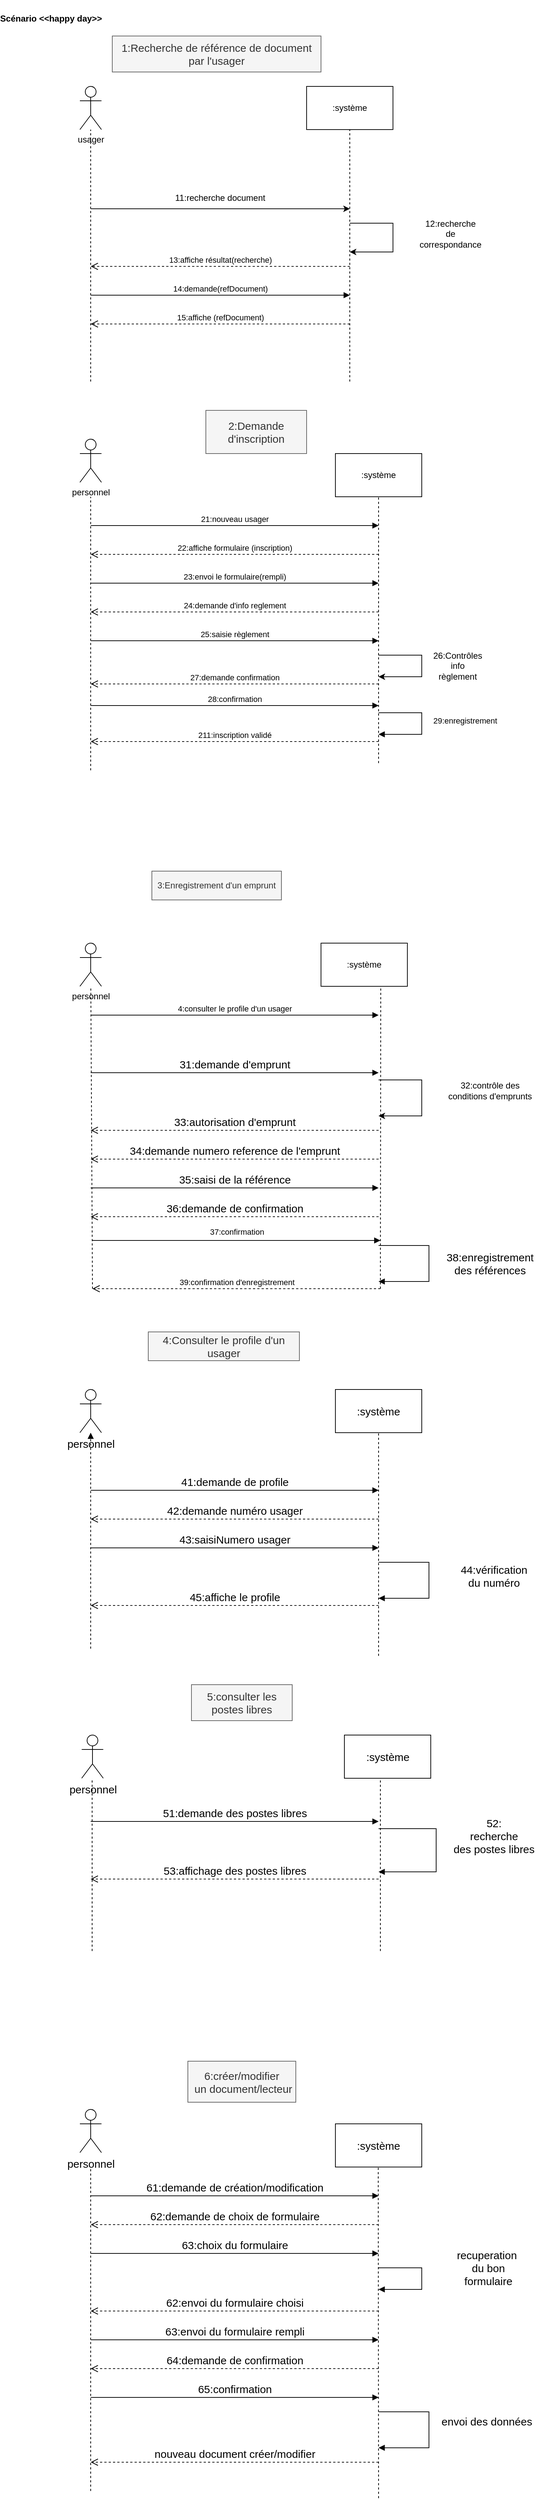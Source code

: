 <mxfile version="20.0.4" type="device"><diagram id="w9GMvuY44gVqL_mqipYv" name="Page-1"><mxGraphModel dx="1348" dy="749" grid="1" gridSize="10" guides="1" tooltips="1" connect="1" arrows="1" fold="1" page="1" pageScale="1" pageWidth="827" pageHeight="1169" math="0" shadow="0"><root><mxCell id="0"/><mxCell id="1" parent="0"/><mxCell id="HmCnXIKbDtizsrodxfuY-1" value="" style="endArrow=none;dashed=1;html=1;rounded=0;" edge="1" parent="1" target="HmCnXIKbDtizsrodxfuY-2"><mxGeometry width="50" height="50" relative="1" as="geometry"><mxPoint x="160" y="560" as="sourcePoint"/><mxPoint x="160" y="190" as="targetPoint"/></mxGeometry></mxCell><mxCell id="HmCnXIKbDtizsrodxfuY-2" value="usager" style="shape=umlActor;verticalLabelPosition=bottom;verticalAlign=top;html=1;outlineConnect=0;" vertex="1" parent="1"><mxGeometry x="145" y="150" width="30" height="60" as="geometry"/></mxCell><mxCell id="HmCnXIKbDtizsrodxfuY-3" value="" style="endArrow=none;dashed=1;html=1;rounded=0;" edge="1" parent="1" target="HmCnXIKbDtizsrodxfuY-4"><mxGeometry width="50" height="50" relative="1" as="geometry"><mxPoint x="520" y="560" as="sourcePoint"/><mxPoint x="520" y="230" as="targetPoint"/></mxGeometry></mxCell><mxCell id="HmCnXIKbDtizsrodxfuY-4" value=":système" style="rounded=0;whiteSpace=wrap;html=1;" vertex="1" parent="1"><mxGeometry x="460" y="150" width="120" height="60" as="geometry"/></mxCell><mxCell id="HmCnXIKbDtizsrodxfuY-5" value="" style="endArrow=classic;html=1;rounded=0;" edge="1" parent="1"><mxGeometry width="50" height="50" relative="1" as="geometry"><mxPoint x="160" y="320" as="sourcePoint"/><mxPoint x="520" y="320" as="targetPoint"/></mxGeometry></mxCell><mxCell id="HmCnXIKbDtizsrodxfuY-6" value="11:recherche document " style="text;html=1;strokeColor=none;fillColor=none;align=center;verticalAlign=middle;whiteSpace=wrap;rounded=0;" vertex="1" parent="1"><mxGeometry x="240" y="290" width="200" height="30" as="geometry"/></mxCell><mxCell id="HmCnXIKbDtizsrodxfuY-7" value="13:affiche résultat(recherche) " style="html=1;verticalAlign=bottom;endArrow=open;dashed=1;endSize=8;rounded=0;" edge="1" parent="1"><mxGeometry relative="1" as="geometry"><mxPoint x="520" y="400" as="sourcePoint"/><mxPoint x="160" y="400" as="targetPoint"/></mxGeometry></mxCell><mxCell id="HmCnXIKbDtizsrodxfuY-10" value="14:demande(refDocument)" style="html=1;verticalAlign=bottom;endArrow=block;rounded=0;" edge="1" parent="1"><mxGeometry width="80" relative="1" as="geometry"><mxPoint x="160" y="440" as="sourcePoint"/><mxPoint x="520" y="440" as="targetPoint"/></mxGeometry></mxCell><mxCell id="HmCnXIKbDtizsrodxfuY-11" value="15:affiche (refDocument)" style="html=1;verticalAlign=bottom;endArrow=open;dashed=1;endSize=8;rounded=0;" edge="1" parent="1"><mxGeometry relative="1" as="geometry"><mxPoint x="520" y="480" as="sourcePoint"/><mxPoint x="160" y="480" as="targetPoint"/><mxPoint as="offset"/></mxGeometry></mxCell><mxCell id="HmCnXIKbDtizsrodxfuY-14" value="" style="endArrow=classic;html=1;rounded=0;" edge="1" parent="1"><mxGeometry width="50" height="50" relative="1" as="geometry"><mxPoint x="520" y="340" as="sourcePoint"/><mxPoint x="520" y="380" as="targetPoint"/><Array as="points"><mxPoint x="580" y="340"/><mxPoint x="580" y="380"/></Array></mxGeometry></mxCell><mxCell id="HmCnXIKbDtizsrodxfuY-15" value="&lt;div&gt;12:recherche de correspondance&lt;/div&gt;" style="text;html=1;strokeColor=none;fillColor=none;align=center;verticalAlign=middle;whiteSpace=wrap;rounded=0;" vertex="1" parent="1"><mxGeometry x="630" y="340" width="60" height="30" as="geometry"/></mxCell><mxCell id="HmCnXIKbDtizsrodxfuY-16" value="" style="endArrow=none;dashed=1;html=1;rounded=0;" edge="1" parent="1"><mxGeometry width="50" height="50" relative="1" as="geometry"><mxPoint x="160" y="1100" as="sourcePoint"/><mxPoint x="160" y="720" as="targetPoint"/></mxGeometry></mxCell><mxCell id="HmCnXIKbDtizsrodxfuY-17" value="" style="endArrow=none;dashed=1;html=1;rounded=0;entryX=0.5;entryY=1;entryDx=0;entryDy=0;" edge="1" parent="1" target="HmCnXIKbDtizsrodxfuY-19"><mxGeometry width="50" height="50" relative="1" as="geometry"><mxPoint x="560" y="1090" as="sourcePoint"/><mxPoint x="560" y="760" as="targetPoint"/></mxGeometry></mxCell><mxCell id="HmCnXIKbDtizsrodxfuY-18" value="personnel" style="shape=umlActor;verticalLabelPosition=bottom;verticalAlign=top;html=1;outlineConnect=0;" vertex="1" parent="1"><mxGeometry x="145" y="640" width="30" height="60" as="geometry"/></mxCell><mxCell id="HmCnXIKbDtizsrodxfuY-19" value=":système" style="rounded=0;whiteSpace=wrap;html=1;" vertex="1" parent="1"><mxGeometry x="500" y="660" width="120" height="60" as="geometry"/></mxCell><mxCell id="HmCnXIKbDtizsrodxfuY-21" value="21:nouveau usager" style="html=1;verticalAlign=bottom;endArrow=block;rounded=0;" edge="1" parent="1"><mxGeometry width="80" relative="1" as="geometry"><mxPoint x="160" y="760" as="sourcePoint"/><mxPoint x="560" y="760" as="targetPoint"/><Array as="points"><mxPoint x="360" y="760"/></Array></mxGeometry></mxCell><mxCell id="HmCnXIKbDtizsrodxfuY-22" value="22:affiche formulaire (inscription)" style="html=1;verticalAlign=bottom;endArrow=open;dashed=1;endSize=8;rounded=0;" edge="1" parent="1"><mxGeometry relative="1" as="geometry"><mxPoint x="560" y="800" as="sourcePoint"/><mxPoint x="160" y="800" as="targetPoint"/></mxGeometry></mxCell><mxCell id="HmCnXIKbDtizsrodxfuY-23" value="23:envoi le formulaire(rempli)" style="html=1;verticalAlign=bottom;endArrow=block;rounded=0;" edge="1" parent="1"><mxGeometry width="80" relative="1" as="geometry"><mxPoint x="160" y="840" as="sourcePoint"/><mxPoint x="560" y="840" as="targetPoint"/></mxGeometry></mxCell><mxCell id="HmCnXIKbDtizsrodxfuY-24" value="211:inscription validé" style="html=1;verticalAlign=bottom;endArrow=open;dashed=1;endSize=8;rounded=0;" edge="1" parent="1"><mxGeometry relative="1" as="geometry"><mxPoint x="560" y="1060" as="sourcePoint"/><mxPoint x="160" y="1060" as="targetPoint"/></mxGeometry></mxCell><mxCell id="HmCnXIKbDtizsrodxfuY-25" value="Scénario &lt;&lt;happy day&gt;&gt;" style="text;align=center;fontStyle=1;verticalAlign=middle;spacingLeft=3;spacingRight=3;strokeColor=none;rotatable=0;points=[[0,0.5],[1,0.5]];portConstraint=eastwest;" vertex="1" parent="1"><mxGeometry x="65" y="30" width="80" height="50" as="geometry"/></mxCell><mxCell id="HmCnXIKbDtizsrodxfuY-26" value="4:consulter le profile d'un usager" style="html=1;verticalAlign=bottom;endArrow=block;rounded=0;" edge="1" parent="1"><mxGeometry width="80" relative="1" as="geometry"><mxPoint x="160" y="1440" as="sourcePoint"/><mxPoint x="560" y="1440" as="targetPoint"/></mxGeometry></mxCell><mxCell id="HmCnXIKbDtizsrodxfuY-28" value="37:confirmation" style="html=1;verticalAlign=bottom;endArrow=block;rounded=0;" edge="1" parent="1"><mxGeometry y="3" width="80" relative="1" as="geometry"><mxPoint x="162.5" y="1753" as="sourcePoint"/><mxPoint x="562.5" y="1753" as="targetPoint"/><Array as="points"><mxPoint x="362.5" y="1753"/></Array><mxPoint as="offset"/></mxGeometry></mxCell><mxCell id="HmCnXIKbDtizsrodxfuY-30" value="39:confirmation d'enregistrement" style="html=1;verticalAlign=bottom;endArrow=open;dashed=1;endSize=8;rounded=0;" edge="1" parent="1"><mxGeometry relative="1" as="geometry"><mxPoint x="562.5" y="1820" as="sourcePoint"/><mxPoint x="162.5" y="1820" as="targetPoint"/><mxPoint as="offset"/></mxGeometry></mxCell><mxCell id="HmCnXIKbDtizsrodxfuY-31" value="24:demande d'info reglement" style="html=1;verticalAlign=bottom;endArrow=open;dashed=1;endSize=8;rounded=0;" edge="1" parent="1"><mxGeometry relative="1" as="geometry"><mxPoint x="560" y="880" as="sourcePoint"/><mxPoint x="160" y="880" as="targetPoint"/><Array as="points"><mxPoint x="380" y="880"/></Array></mxGeometry></mxCell><mxCell id="HmCnXIKbDtizsrodxfuY-32" value="25:saisie règlement" style="html=1;verticalAlign=bottom;endArrow=block;rounded=0;" edge="1" parent="1"><mxGeometry width="80" relative="1" as="geometry"><mxPoint x="160" y="920" as="sourcePoint"/><mxPoint x="560" y="920" as="targetPoint"/></mxGeometry></mxCell><mxCell id="HmCnXIKbDtizsrodxfuY-33" value="27:demande confirmation" style="html=1;verticalAlign=bottom;endArrow=open;dashed=1;endSize=8;rounded=0;" edge="1" parent="1"><mxGeometry relative="1" as="geometry"><mxPoint x="560" y="980" as="sourcePoint"/><mxPoint x="160" y="980" as="targetPoint"/></mxGeometry></mxCell><mxCell id="HmCnXIKbDtizsrodxfuY-34" value="" style="endArrow=classic;html=1;rounded=0;" edge="1" parent="1"><mxGeometry width="50" height="50" relative="1" as="geometry"><mxPoint x="560" y="940" as="sourcePoint"/><mxPoint x="560" y="970" as="targetPoint"/><Array as="points"><mxPoint x="620" y="940"/><mxPoint x="620" y="970"/></Array></mxGeometry></mxCell><mxCell id="HmCnXIKbDtizsrodxfuY-36" style="edgeStyle=orthogonalEdgeStyle;rounded=0;orthogonalLoop=1;jettySize=auto;html=1;exitX=0;exitY=0;exitDx=0;exitDy=0;" edge="1" parent="1"><mxGeometry relative="1" as="geometry"><mxPoint x="675" y="1000" as="sourcePoint"/><mxPoint x="675" y="1000" as="targetPoint"/></mxGeometry></mxCell><mxCell id="HmCnXIKbDtizsrodxfuY-38" value="26:Contrôles info règlement" style="text;html=1;strokeColor=none;fillColor=none;align=center;verticalAlign=middle;whiteSpace=wrap;rounded=0;" vertex="1" parent="1"><mxGeometry x="640" y="940" width="60" height="30" as="geometry"/></mxCell><mxCell id="HmCnXIKbDtizsrodxfuY-41" value="28:confirmation" style="html=1;verticalAlign=bottom;endArrow=block;rounded=0;" edge="1" parent="1"><mxGeometry width="80" relative="1" as="geometry"><mxPoint x="160" y="1010" as="sourcePoint"/><mxPoint x="560" y="1010" as="targetPoint"/></mxGeometry></mxCell><mxCell id="HmCnXIKbDtizsrodxfuY-42" value="29:enregistrement " style="html=1;verticalAlign=bottom;endArrow=block;rounded=0;" edge="1" parent="1"><mxGeometry x="0.067" y="60" width="80" relative="1" as="geometry"><mxPoint x="560" y="1020" as="sourcePoint"/><mxPoint x="560" y="1050" as="targetPoint"/><Array as="points"><mxPoint x="620" y="1020"/><mxPoint x="620" y="1050"/></Array><mxPoint as="offset"/></mxGeometry></mxCell><mxCell id="HmCnXIKbDtizsrodxfuY-45" value="" style="endArrow=classic;html=1;rounded=0;" edge="1" parent="1"><mxGeometry width="50" height="50" relative="1" as="geometry"><mxPoint x="560" y="1530" as="sourcePoint"/><mxPoint x="560" y="1580" as="targetPoint"/><Array as="points"><mxPoint x="620" y="1530"/><mxPoint x="620" y="1580"/></Array></mxGeometry></mxCell><mxCell id="HmCnXIKbDtizsrodxfuY-46" value="32:contrôle des conditions d'emprunts" style="text;html=1;strokeColor=none;fillColor=none;align=center;verticalAlign=middle;whiteSpace=wrap;rounded=0;" vertex="1" parent="1"><mxGeometry x="650" y="1530" width="130" height="30" as="geometry"/></mxCell><mxCell id="HmCnXIKbDtizsrodxfuY-48" value="" style="endArrow=none;dashed=1;html=1;rounded=0;" edge="1" parent="1" target="HmCnXIKbDtizsrodxfuY-52"><mxGeometry width="50" height="50" relative="1" as="geometry"><mxPoint x="162.5" y="1820" as="sourcePoint"/><mxPoint x="162.5" y="1510" as="targetPoint"/></mxGeometry></mxCell><mxCell id="HmCnXIKbDtizsrodxfuY-49" value="" style="endArrow=none;dashed=1;html=1;rounded=0;entryX=0.692;entryY=1.05;entryDx=0;entryDy=0;entryPerimeter=0;" edge="1" parent="1" target="HmCnXIKbDtizsrodxfuY-51"><mxGeometry width="50" height="50" relative="1" as="geometry"><mxPoint x="562.5" y="1820" as="sourcePoint"/><mxPoint x="562.5" y="1530" as="targetPoint"/></mxGeometry></mxCell><mxCell id="HmCnXIKbDtizsrodxfuY-51" value=":système" style="rounded=0;whiteSpace=wrap;html=1;" vertex="1" parent="1"><mxGeometry x="480" y="1340" width="120" height="60" as="geometry"/></mxCell><mxCell id="HmCnXIKbDtizsrodxfuY-52" value="personnel" style="shape=umlActor;verticalLabelPosition=bottom;verticalAlign=top;html=1;outlineConnect=0;" vertex="1" parent="1"><mxGeometry x="145" y="1340" width="30" height="60" as="geometry"/></mxCell><mxCell id="HmCnXIKbDtizsrodxfuY-53" value="3:Enregistrement d'un emprunt" style="text;html=1;strokeColor=#666666;fillColor=#f5f5f5;align=center;verticalAlign=middle;whiteSpace=wrap;rounded=0;fontColor=#333333;" vertex="1" parent="1"><mxGeometry x="245" y="1240" width="180" height="40" as="geometry"/></mxCell><mxCell id="HmCnXIKbDtizsrodxfuY-54" value="2:Demande d'inscription" style="text;html=1;strokeColor=#666666;fillColor=#f5f5f5;align=center;verticalAlign=middle;whiteSpace=wrap;rounded=0;fontSize=15;fontColor=#333333;" vertex="1" parent="1"><mxGeometry x="320" y="600" width="140" height="60" as="geometry"/></mxCell><mxCell id="HmCnXIKbDtizsrodxfuY-57" value="1:Recherche de référence de document par l'usager" style="text;html=1;strokeColor=#666666;fillColor=#f5f5f5;align=center;verticalAlign=middle;whiteSpace=wrap;rounded=0;fontSize=15;fontColor=#333333;" vertex="1" parent="1"><mxGeometry x="190" y="80" width="290" height="50" as="geometry"/></mxCell><mxCell id="HmCnXIKbDtizsrodxfuY-59" value="" style="html=1;verticalAlign=bottom;endArrow=block;dashed=1;fontFamily=Helvetica;fontSize=15;fontColor=default;align=center;strokeColor=default;" edge="1" parent="1"><mxGeometry width="50" height="50" relative="1" as="geometry"><mxPoint x="160" y="2320" as="sourcePoint"/><mxPoint x="160" y="2020" as="targetPoint"/></mxGeometry></mxCell><mxCell id="HmCnXIKbDtizsrodxfuY-60" value="" style="endArrow=none;dashed=1;html=1;rounded=0;fontSize=15;" edge="1" parent="1"><mxGeometry width="50" height="50" relative="1" as="geometry"><mxPoint x="560" y="2330" as="sourcePoint"/><mxPoint x="560" y="2020" as="targetPoint"/></mxGeometry></mxCell><mxCell id="HmCnXIKbDtizsrodxfuY-61" value=":système" style="rounded=0;whiteSpace=wrap;html=1;fontSize=15;" vertex="1" parent="1"><mxGeometry x="500" y="1960" width="120" height="60" as="geometry"/></mxCell><mxCell id="HmCnXIKbDtizsrodxfuY-62" value="personnel" style="shape=umlActor;verticalLabelPosition=bottom;verticalAlign=top;html=1;outlineConnect=0;fontSize=15;" vertex="1" parent="1"><mxGeometry x="145" y="1960" width="30" height="60" as="geometry"/></mxCell><mxCell id="HmCnXIKbDtizsrodxfuY-63" value="4:Consulter le profile d'un usager" style="text;html=1;strokeColor=#666666;fillColor=#f5f5f5;align=center;verticalAlign=middle;whiteSpace=wrap;rounded=0;fontSize=15;fontColor=#333333;" vertex="1" parent="1"><mxGeometry x="240" y="1880" width="210" height="40" as="geometry"/></mxCell><mxCell id="HmCnXIKbDtizsrodxfuY-65" value="&lt;div&gt;41:demande de profile&lt;/div&gt;" style="html=1;verticalAlign=bottom;endArrow=block;rounded=0;fontSize=15;" edge="1" parent="1"><mxGeometry width="80" relative="1" as="geometry"><mxPoint x="160" y="2100" as="sourcePoint"/><mxPoint x="560" y="2100" as="targetPoint"/></mxGeometry></mxCell><mxCell id="HmCnXIKbDtizsrodxfuY-66" value="42:demande numéro usager" style="html=1;verticalAlign=bottom;endArrow=open;dashed=1;endSize=8;rounded=0;fontSize=15;" edge="1" parent="1"><mxGeometry relative="1" as="geometry"><mxPoint x="560" y="2140" as="sourcePoint"/><mxPoint x="160" y="2140" as="targetPoint"/><mxPoint as="offset"/></mxGeometry></mxCell><mxCell id="HmCnXIKbDtizsrodxfuY-67" value="43:saisiNumero usager" style="html=1;verticalAlign=bottom;endArrow=block;rounded=0;fontSize=15;" edge="1" parent="1"><mxGeometry width="80" relative="1" as="geometry"><mxPoint x="160" y="2180" as="sourcePoint"/><mxPoint x="560" y="2180" as="targetPoint"/></mxGeometry></mxCell><mxCell id="HmCnXIKbDtizsrodxfuY-68" value="45:affiche le profile" style="html=1;verticalAlign=bottom;endArrow=open;dashed=1;endSize=8;rounded=0;fontSize=15;" edge="1" parent="1"><mxGeometry relative="1" as="geometry"><mxPoint x="560" y="2260" as="sourcePoint"/><mxPoint x="160" y="2260" as="targetPoint"/></mxGeometry></mxCell><mxCell id="HmCnXIKbDtizsrodxfuY-69" value="&lt;div&gt;44:vérification &lt;br&gt;&lt;/div&gt;&lt;div&gt;du numéro&lt;/div&gt;" style="html=1;verticalAlign=bottom;endArrow=block;rounded=0;fontSize=15;" edge="1" parent="1"><mxGeometry x="0.158" y="90" width="80" relative="1" as="geometry"><mxPoint x="560" y="2200" as="sourcePoint"/><mxPoint x="560" y="2250" as="targetPoint"/><Array as="points"><mxPoint x="630" y="2200"/><mxPoint x="630" y="2250"/></Array><mxPoint as="offset"/></mxGeometry></mxCell><mxCell id="HmCnXIKbDtizsrodxfuY-70" value="" style="endArrow=none;dashed=1;html=1;rounded=0;fontSize=15;" edge="1" parent="1"><mxGeometry width="50" height="50" relative="1" as="geometry"><mxPoint x="162" y="2740" as="sourcePoint"/><mxPoint x="162" y="2500" as="targetPoint"/></mxGeometry></mxCell><mxCell id="HmCnXIKbDtizsrodxfuY-71" value="" style="endArrow=none;dashed=1;html=1;rounded=0;fontSize=15;" edge="1" parent="1"><mxGeometry width="50" height="50" relative="1" as="geometry"><mxPoint x="562.5" y="2740" as="sourcePoint"/><mxPoint x="562.5" y="2500" as="targetPoint"/></mxGeometry></mxCell><mxCell id="HmCnXIKbDtizsrodxfuY-72" value="personnel" style="shape=umlActor;verticalLabelPosition=bottom;verticalAlign=top;html=1;outlineConnect=0;fontSize=15;" vertex="1" parent="1"><mxGeometry x="147.5" y="2440" width="30" height="60" as="geometry"/></mxCell><mxCell id="HmCnXIKbDtizsrodxfuY-73" value=":système" style="rounded=0;whiteSpace=wrap;html=1;fontSize=15;" vertex="1" parent="1"><mxGeometry x="512.5" y="2440" width="120" height="60" as="geometry"/></mxCell><mxCell id="HmCnXIKbDtizsrodxfuY-76" value="31:demande d'emprunt" style="html=1;verticalAlign=bottom;endArrow=block;rounded=0;fontSize=15;" edge="1" parent="1"><mxGeometry width="80" relative="1" as="geometry"><mxPoint x="160" y="1520" as="sourcePoint"/><mxPoint x="560" y="1520" as="targetPoint"/></mxGeometry></mxCell><mxCell id="HmCnXIKbDtizsrodxfuY-77" value="33:autorisation d'emprunt" style="html=1;verticalAlign=bottom;endArrow=open;dashed=1;endSize=8;rounded=0;fontSize=15;" edge="1" parent="1"><mxGeometry relative="1" as="geometry"><mxPoint x="560" y="1600" as="sourcePoint"/><mxPoint x="160" y="1600" as="targetPoint"/></mxGeometry></mxCell><mxCell id="HmCnXIKbDtizsrodxfuY-78" value="34:demande numero reference de l'emprunt" style="html=1;verticalAlign=bottom;endArrow=open;dashed=1;endSize=8;rounded=0;fontSize=15;" edge="1" parent="1"><mxGeometry relative="1" as="geometry"><mxPoint x="560" y="1640" as="sourcePoint"/><mxPoint x="160" y="1640" as="targetPoint"/></mxGeometry></mxCell><mxCell id="HmCnXIKbDtizsrodxfuY-79" value="35:saisi de la référence" style="html=1;verticalAlign=bottom;endArrow=block;rounded=0;fontSize=15;" edge="1" parent="1"><mxGeometry width="80" relative="1" as="geometry"><mxPoint x="160" y="1680" as="sourcePoint"/><mxPoint x="560" y="1680" as="targetPoint"/></mxGeometry></mxCell><mxCell id="HmCnXIKbDtizsrodxfuY-80" value="" style="html=1;verticalAlign=bottom;endArrow=block;rounded=0;fontSize=15;" edge="1" parent="1"><mxGeometry x="0.053" y="100" width="80" relative="1" as="geometry"><mxPoint x="560" y="1760" as="sourcePoint"/><mxPoint x="560" y="1810" as="targetPoint"/><Array as="points"><mxPoint x="630" y="1760"/><mxPoint x="630" y="1810"/></Array><mxPoint as="offset"/></mxGeometry></mxCell><mxCell id="HmCnXIKbDtizsrodxfuY-81" value="36:demande de confirmation" style="html=1;verticalAlign=bottom;endArrow=open;dashed=1;endSize=8;rounded=0;fontSize=15;" edge="1" parent="1"><mxGeometry relative="1" as="geometry"><mxPoint x="560" y="1720" as="sourcePoint"/><mxPoint x="160" y="1720" as="targetPoint"/></mxGeometry></mxCell><mxCell id="HmCnXIKbDtizsrodxfuY-82" value="38:enregistrement des références" style="text;html=1;strokeColor=none;fillColor=none;align=center;verticalAlign=middle;whiteSpace=wrap;rounded=0;fontSize=15;" vertex="1" parent="1"><mxGeometry x="685" y="1770" width="60" height="30" as="geometry"/></mxCell><mxCell id="HmCnXIKbDtizsrodxfuY-84" value="51:demande des postes libres" style="html=1;verticalAlign=bottom;endArrow=block;rounded=0;fontSize=15;" edge="1" parent="1"><mxGeometry width="80" relative="1" as="geometry"><mxPoint x="160" y="2560" as="sourcePoint"/><mxPoint x="560" y="2560" as="targetPoint"/></mxGeometry></mxCell><mxCell id="HmCnXIKbDtizsrodxfuY-85" value="5:consulter les postes libres" style="text;html=1;strokeColor=#666666;fillColor=#f5f5f5;align=center;verticalAlign=middle;whiteSpace=wrap;rounded=0;fontSize=15;fontColor=#333333;" vertex="1" parent="1"><mxGeometry x="300" y="2370" width="140" height="50" as="geometry"/></mxCell><mxCell id="HmCnXIKbDtizsrodxfuY-86" value="53:affichage des postes libres" style="html=1;verticalAlign=bottom;endArrow=open;dashed=1;endSize=8;rounded=0;fontSize=15;" edge="1" parent="1"><mxGeometry relative="1" as="geometry"><mxPoint x="560" y="2640" as="sourcePoint"/><mxPoint x="160" y="2640" as="targetPoint"/></mxGeometry></mxCell><mxCell id="HmCnXIKbDtizsrodxfuY-87" value="52:&lt;div&gt;recherche &lt;br&gt;&lt;/div&gt;&lt;div&gt;des postes libres&lt;/div&gt;" style="html=1;verticalAlign=bottom;endArrow=block;rounded=0;fontSize=15;" edge="1" parent="1"><mxGeometry x="0.091" y="80" width="80" relative="1" as="geometry"><mxPoint x="560" y="2570" as="sourcePoint"/><mxPoint x="560" y="2630" as="targetPoint"/><Array as="points"><mxPoint x="640" y="2570"/><mxPoint x="640" y="2630"/></Array><mxPoint as="offset"/></mxGeometry></mxCell><mxCell id="HmCnXIKbDtizsrodxfuY-88" value="&lt;div&gt;6:créer/modifier&lt;/div&gt;&lt;div&gt;&amp;nbsp;un document/lecteur&lt;/div&gt;" style="text;html=1;strokeColor=#666666;fillColor=#f5f5f5;align=center;verticalAlign=middle;whiteSpace=wrap;rounded=0;fontSize=15;fontColor=#333333;" vertex="1" parent="1"><mxGeometry x="295" y="2893" width="150" height="57" as="geometry"/></mxCell><mxCell id="HmCnXIKbDtizsrodxfuY-89" value="" style="endArrow=none;dashed=1;html=1;rounded=0;fontSize=15;" edge="1" parent="1"><mxGeometry width="50" height="50" relative="1" as="geometry"><mxPoint x="160" y="3490" as="sourcePoint"/><mxPoint x="160" y="3040" as="targetPoint"/></mxGeometry></mxCell><mxCell id="HmCnXIKbDtizsrodxfuY-90" value="" style="endArrow=none;dashed=1;html=1;rounded=0;fontSize=15;" edge="1" parent="1"><mxGeometry width="50" height="50" relative="1" as="geometry"><mxPoint x="560" y="3500" as="sourcePoint"/><mxPoint x="559.5" y="3040" as="targetPoint"/></mxGeometry></mxCell><mxCell id="HmCnXIKbDtizsrodxfuY-91" value="personnel" style="shape=umlActor;verticalLabelPosition=bottom;verticalAlign=top;html=1;outlineConnect=0;fontSize=15;" vertex="1" parent="1"><mxGeometry x="145" y="2960" width="30" height="60" as="geometry"/></mxCell><mxCell id="HmCnXIKbDtizsrodxfuY-92" value=":système" style="rounded=0;whiteSpace=wrap;html=1;fontSize=15;" vertex="1" parent="1"><mxGeometry x="500" y="2980" width="120" height="60" as="geometry"/></mxCell><mxCell id="HmCnXIKbDtizsrodxfuY-93" value="61:demande de création/modification" style="html=1;verticalAlign=bottom;endArrow=block;rounded=0;fontSize=15;" edge="1" parent="1"><mxGeometry width="80" relative="1" as="geometry"><mxPoint x="160" y="3080" as="sourcePoint"/><mxPoint x="560" y="3080" as="targetPoint"/></mxGeometry></mxCell><mxCell id="HmCnXIKbDtizsrodxfuY-104" value="62:envoi du formulaire choisi" style="html=1;verticalAlign=bottom;endArrow=open;dashed=1;endSize=8;rounded=0;fontSize=15;" edge="1" parent="1"><mxGeometry relative="1" as="geometry"><mxPoint x="560" y="3240" as="sourcePoint"/><mxPoint x="160" y="3240" as="targetPoint"/></mxGeometry></mxCell><mxCell id="HmCnXIKbDtizsrodxfuY-105" value="63:envoi du formulaire rempli" style="html=1;verticalAlign=bottom;endArrow=block;rounded=0;fontSize=15;" edge="1" parent="1"><mxGeometry width="80" relative="1" as="geometry"><mxPoint x="160" y="3280" as="sourcePoint"/><mxPoint x="560" y="3280" as="targetPoint"/></mxGeometry></mxCell><mxCell id="HmCnXIKbDtizsrodxfuY-106" value="64:demande de confirmation" style="html=1;verticalAlign=bottom;endArrow=open;dashed=1;endSize=8;rounded=0;fontSize=15;" edge="1" parent="1"><mxGeometry relative="1" as="geometry"><mxPoint x="560" y="3320" as="sourcePoint"/><mxPoint x="160" y="3320" as="targetPoint"/></mxGeometry></mxCell><mxCell id="HmCnXIKbDtizsrodxfuY-107" value="65:confirmation" style="html=1;verticalAlign=bottom;endArrow=block;rounded=0;fontSize=15;" edge="1" parent="1"><mxGeometry width="80" relative="1" as="geometry"><mxPoint x="160" y="3360" as="sourcePoint"/><mxPoint x="560" y="3360" as="targetPoint"/></mxGeometry></mxCell><mxCell id="HmCnXIKbDtizsrodxfuY-108" value="nouveau document créer/modifier" style="html=1;verticalAlign=bottom;endArrow=open;dashed=1;endSize=8;rounded=0;fontSize=15;" edge="1" parent="1"><mxGeometry relative="1" as="geometry"><mxPoint x="560" y="3450" as="sourcePoint"/><mxPoint x="160" y="3450" as="targetPoint"/></mxGeometry></mxCell><mxCell id="HmCnXIKbDtizsrodxfuY-109" value="&lt;div&gt;recuperation&lt;/div&gt;&lt;div&gt;&amp;nbsp;du bon&lt;/div&gt;&lt;div&gt;&amp;nbsp;formulaire&lt;/div&gt;" style="html=1;verticalAlign=bottom;endArrow=block;rounded=0;fontSize=15;" edge="1" parent="1"><mxGeometry x="0.2" y="-90" width="80" relative="1" as="geometry"><mxPoint x="560" y="3180" as="sourcePoint"/><mxPoint x="560" y="3210" as="targetPoint"/><Array as="points"><mxPoint x="620" y="3180"/><mxPoint x="620" y="3210"/></Array><mxPoint x="90" y="90" as="offset"/></mxGeometry></mxCell><mxCell id="HmCnXIKbDtizsrodxfuY-110" value="envoi des données" style="html=1;verticalAlign=bottom;endArrow=block;rounded=0;fontSize=15;" edge="1" parent="1"><mxGeometry y="80" width="80" relative="1" as="geometry"><mxPoint x="560" y="3380" as="sourcePoint"/><mxPoint x="560" y="3430" as="targetPoint"/><Array as="points"><mxPoint x="630" y="3380"/><mxPoint x="630" y="3430"/></Array><mxPoint as="offset"/></mxGeometry></mxCell><mxCell id="HmCnXIKbDtizsrodxfuY-111" value="62:demande de choix de formulaire" style="html=1;verticalAlign=bottom;endArrow=open;dashed=1;endSize=8;rounded=0;fontSize=15;" edge="1" parent="1"><mxGeometry relative="1" as="geometry"><mxPoint x="560" y="3120" as="sourcePoint"/><mxPoint x="160" y="3120" as="targetPoint"/></mxGeometry></mxCell><mxCell id="HmCnXIKbDtizsrodxfuY-112" value="63:choix du formulaire" style="html=1;verticalAlign=bottom;endArrow=block;rounded=0;fontSize=15;" edge="1" parent="1"><mxGeometry width="80" relative="1" as="geometry"><mxPoint x="160" y="3160" as="sourcePoint"/><mxPoint x="560" y="3160" as="targetPoint"/></mxGeometry></mxCell></root></mxGraphModel></diagram></mxfile>